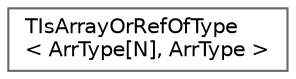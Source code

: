 digraph "Graphical Class Hierarchy"
{
 // INTERACTIVE_SVG=YES
 // LATEX_PDF_SIZE
  bgcolor="transparent";
  edge [fontname=Helvetica,fontsize=10,labelfontname=Helvetica,labelfontsize=10];
  node [fontname=Helvetica,fontsize=10,shape=box,height=0.2,width=0.4];
  rankdir="LR";
  Node0 [id="Node000000",label="TIsArrayOrRefOfType\l\< ArrType[N], ArrType \>",height=0.2,width=0.4,color="grey40", fillcolor="white", style="filled",URL="$d4/d21/structTIsArrayOrRefOfType_3_01ArrType_0fN_0e_00_01ArrType_01_4.html",tooltip=" "];
}
